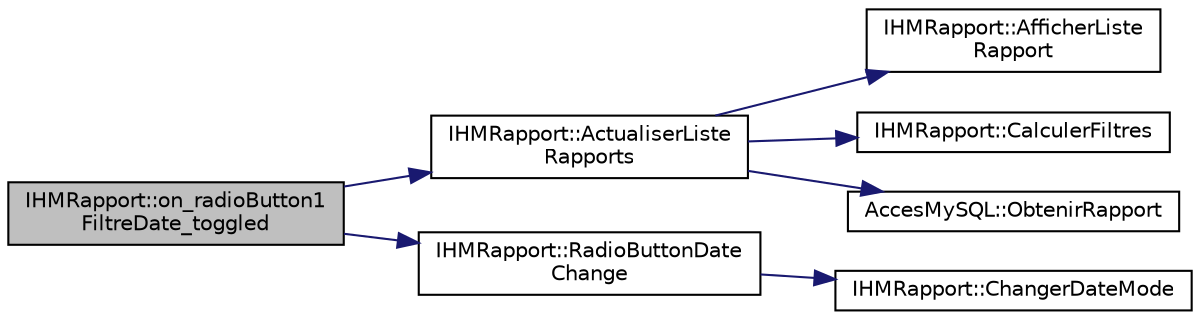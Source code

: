 digraph "IHMRapport::on_radioButton1FiltreDate_toggled"
{
 // LATEX_PDF_SIZE
  edge [fontname="Helvetica",fontsize="10",labelfontname="Helvetica",labelfontsize="10"];
  node [fontname="Helvetica",fontsize="10",shape=record];
  rankdir="LR";
  Node1 [label="IHMRapport::on_radioButton1\lFiltreDate_toggled",height=0.2,width=0.4,color="black", fillcolor="grey75", style="filled", fontcolor="black",tooltip=" "];
  Node1 -> Node2 [color="midnightblue",fontsize="10",style="solid",fontname="Helvetica"];
  Node2 [label="IHMRapport::ActualiserListe\lRapports",height=0.2,width=0.4,color="black", fillcolor="white", style="filled",URL="$class_i_h_m_rapport.html#a46ea3a67d11342647ce60ad28069c4c5",tooltip=" "];
  Node2 -> Node3 [color="midnightblue",fontsize="10",style="solid",fontname="Helvetica"];
  Node3 [label="IHMRapport::AfficherListe\lRapport",height=0.2,width=0.4,color="black", fillcolor="white", style="filled",URL="$class_i_h_m_rapport.html#ab41156d292a4d839ef62aa3257d77cea",tooltip=" "];
  Node2 -> Node4 [color="midnightblue",fontsize="10",style="solid",fontname="Helvetica"];
  Node4 [label="IHMRapport::CalculerFiltres",height=0.2,width=0.4,color="black", fillcolor="white", style="filled",URL="$class_i_h_m_rapport.html#a846aeed82d360307a585d9eff3dfd1b4",tooltip=" "];
  Node2 -> Node5 [color="midnightblue",fontsize="10",style="solid",fontname="Helvetica"];
  Node5 [label="AccesMySQL::ObtenirRapport",height=0.2,width=0.4,color="black", fillcolor="white", style="filled",URL="$class_acces_my_s_q_l.html#abad1dd8d0e0c11c25e4085dacde2f3b1",tooltip=" "];
  Node1 -> Node6 [color="midnightblue",fontsize="10",style="solid",fontname="Helvetica"];
  Node6 [label="IHMRapport::RadioButtonDate\lChange",height=0.2,width=0.4,color="black", fillcolor="white", style="filled",URL="$class_i_h_m_rapport.html#a9c02d99cd112326c52ffe1e6d26531f2",tooltip=" "];
  Node6 -> Node7 [color="midnightblue",fontsize="10",style="solid",fontname="Helvetica"];
  Node7 [label="IHMRapport::ChangerDateMode",height=0.2,width=0.4,color="black", fillcolor="white", style="filled",URL="$class_i_h_m_rapport.html#a5d2d2a25cb2f4a61ae2f6ebdb8c58584",tooltip=" "];
}
